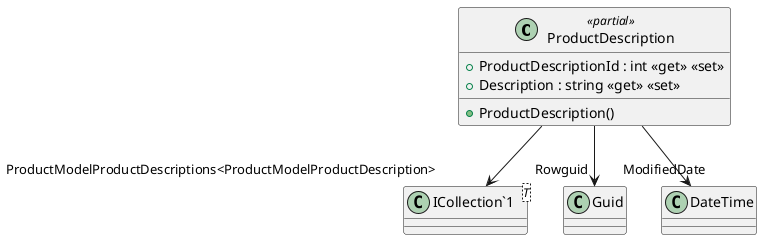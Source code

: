 @startuml
class ProductDescription <<partial>> {
    + ProductDescription()
    + ProductDescriptionId : int <<get>> <<set>>
    + Description : string <<get>> <<set>>
}
class "ICollection`1"<T> {
}
ProductDescription --> "Rowguid" Guid
ProductDescription --> "ModifiedDate" DateTime
ProductDescription --> "ProductModelProductDescriptions<ProductModelProductDescription>" "ICollection`1"
@enduml
